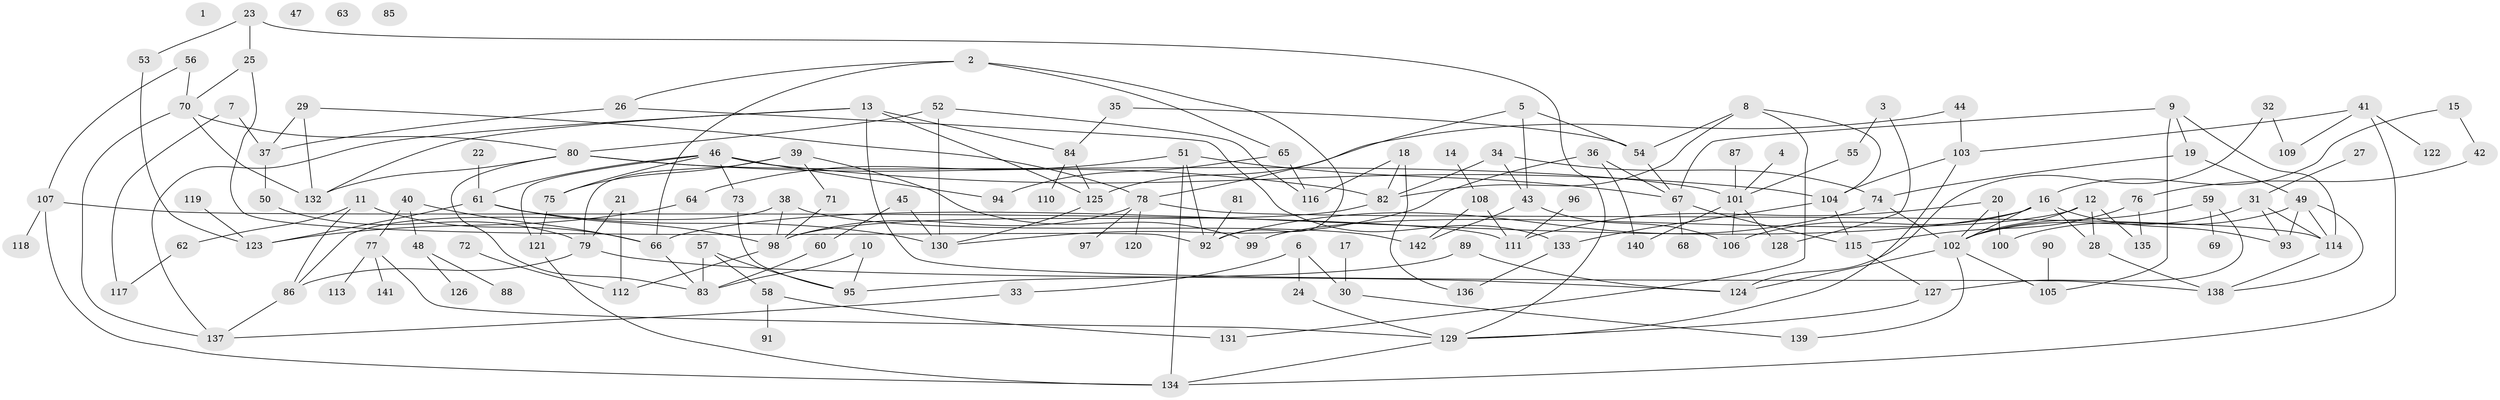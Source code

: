 // Generated by graph-tools (version 1.1) at 2025/13/03/09/25 04:13:03]
// undirected, 142 vertices, 209 edges
graph export_dot {
graph [start="1"]
  node [color=gray90,style=filled];
  1;
  2;
  3;
  4;
  5;
  6;
  7;
  8;
  9;
  10;
  11;
  12;
  13;
  14;
  15;
  16;
  17;
  18;
  19;
  20;
  21;
  22;
  23;
  24;
  25;
  26;
  27;
  28;
  29;
  30;
  31;
  32;
  33;
  34;
  35;
  36;
  37;
  38;
  39;
  40;
  41;
  42;
  43;
  44;
  45;
  46;
  47;
  48;
  49;
  50;
  51;
  52;
  53;
  54;
  55;
  56;
  57;
  58;
  59;
  60;
  61;
  62;
  63;
  64;
  65;
  66;
  67;
  68;
  69;
  70;
  71;
  72;
  73;
  74;
  75;
  76;
  77;
  78;
  79;
  80;
  81;
  82;
  83;
  84;
  85;
  86;
  87;
  88;
  89;
  90;
  91;
  92;
  93;
  94;
  95;
  96;
  97;
  98;
  99;
  100;
  101;
  102;
  103;
  104;
  105;
  106;
  107;
  108;
  109;
  110;
  111;
  112;
  113;
  114;
  115;
  116;
  117;
  118;
  119;
  120;
  121;
  122;
  123;
  124;
  125;
  126;
  127;
  128;
  129;
  130;
  131;
  132;
  133;
  134;
  135;
  136;
  137;
  138;
  139;
  140;
  141;
  142;
  2 -- 26;
  2 -- 65;
  2 -- 66;
  2 -- 92;
  3 -- 55;
  3 -- 128;
  4 -- 101;
  5 -- 43;
  5 -- 54;
  5 -- 78;
  6 -- 24;
  6 -- 30;
  6 -- 33;
  7 -- 37;
  7 -- 117;
  8 -- 54;
  8 -- 82;
  8 -- 104;
  8 -- 131;
  9 -- 19;
  9 -- 67;
  9 -- 105;
  9 -- 114;
  10 -- 83;
  10 -- 95;
  11 -- 62;
  11 -- 66;
  11 -- 86;
  12 -- 28;
  12 -- 99;
  12 -- 102;
  12 -- 135;
  13 -- 84;
  13 -- 125;
  13 -- 132;
  13 -- 137;
  13 -- 138;
  14 -- 108;
  15 -- 16;
  15 -- 42;
  16 -- 28;
  16 -- 66;
  16 -- 93;
  16 -- 102;
  16 -- 106;
  17 -- 30;
  18 -- 82;
  18 -- 116;
  18 -- 136;
  19 -- 49;
  19 -- 74;
  20 -- 100;
  20 -- 102;
  20 -- 111;
  21 -- 79;
  21 -- 112;
  22 -- 61;
  23 -- 25;
  23 -- 53;
  23 -- 129;
  24 -- 129;
  25 -- 70;
  25 -- 92;
  26 -- 37;
  26 -- 133;
  27 -- 31;
  28 -- 138;
  29 -- 37;
  29 -- 78;
  29 -- 132;
  30 -- 139;
  31 -- 93;
  31 -- 102;
  31 -- 114;
  32 -- 109;
  32 -- 124;
  33 -- 137;
  34 -- 43;
  34 -- 74;
  34 -- 82;
  35 -- 54;
  35 -- 84;
  36 -- 67;
  36 -- 130;
  36 -- 140;
  37 -- 50;
  38 -- 86;
  38 -- 98;
  38 -- 142;
  39 -- 71;
  39 -- 75;
  39 -- 79;
  39 -- 99;
  40 -- 48;
  40 -- 66;
  40 -- 77;
  41 -- 103;
  41 -- 109;
  41 -- 122;
  41 -- 134;
  42 -- 76;
  43 -- 106;
  43 -- 142;
  44 -- 103;
  44 -- 125;
  45 -- 60;
  45 -- 130;
  46 -- 61;
  46 -- 73;
  46 -- 75;
  46 -- 94;
  46 -- 104;
  46 -- 121;
  48 -- 88;
  48 -- 126;
  49 -- 93;
  49 -- 100;
  49 -- 114;
  49 -- 138;
  50 -- 79;
  51 -- 64;
  51 -- 67;
  51 -- 92;
  51 -- 134;
  52 -- 80;
  52 -- 116;
  52 -- 130;
  53 -- 123;
  54 -- 67;
  55 -- 101;
  56 -- 70;
  56 -- 107;
  57 -- 58;
  57 -- 83;
  57 -- 95;
  58 -- 91;
  58 -- 131;
  59 -- 69;
  59 -- 102;
  59 -- 127;
  60 -- 83;
  61 -- 98;
  61 -- 123;
  61 -- 130;
  62 -- 117;
  64 -- 123;
  65 -- 94;
  65 -- 116;
  66 -- 83;
  67 -- 68;
  67 -- 115;
  70 -- 80;
  70 -- 132;
  70 -- 137;
  71 -- 98;
  72 -- 112;
  73 -- 95;
  74 -- 92;
  74 -- 102;
  75 -- 121;
  76 -- 115;
  76 -- 135;
  77 -- 113;
  77 -- 129;
  77 -- 141;
  78 -- 97;
  78 -- 98;
  78 -- 114;
  78 -- 120;
  79 -- 86;
  79 -- 124;
  80 -- 82;
  80 -- 83;
  80 -- 101;
  80 -- 132;
  81 -- 92;
  82 -- 98;
  84 -- 110;
  84 -- 125;
  86 -- 137;
  87 -- 101;
  89 -- 95;
  89 -- 124;
  90 -- 105;
  96 -- 111;
  98 -- 112;
  101 -- 106;
  101 -- 128;
  101 -- 140;
  102 -- 105;
  102 -- 124;
  102 -- 139;
  103 -- 104;
  103 -- 129;
  104 -- 115;
  104 -- 133;
  107 -- 111;
  107 -- 118;
  107 -- 134;
  108 -- 111;
  108 -- 142;
  114 -- 138;
  115 -- 127;
  119 -- 123;
  121 -- 134;
  125 -- 130;
  127 -- 129;
  129 -- 134;
  133 -- 136;
}
